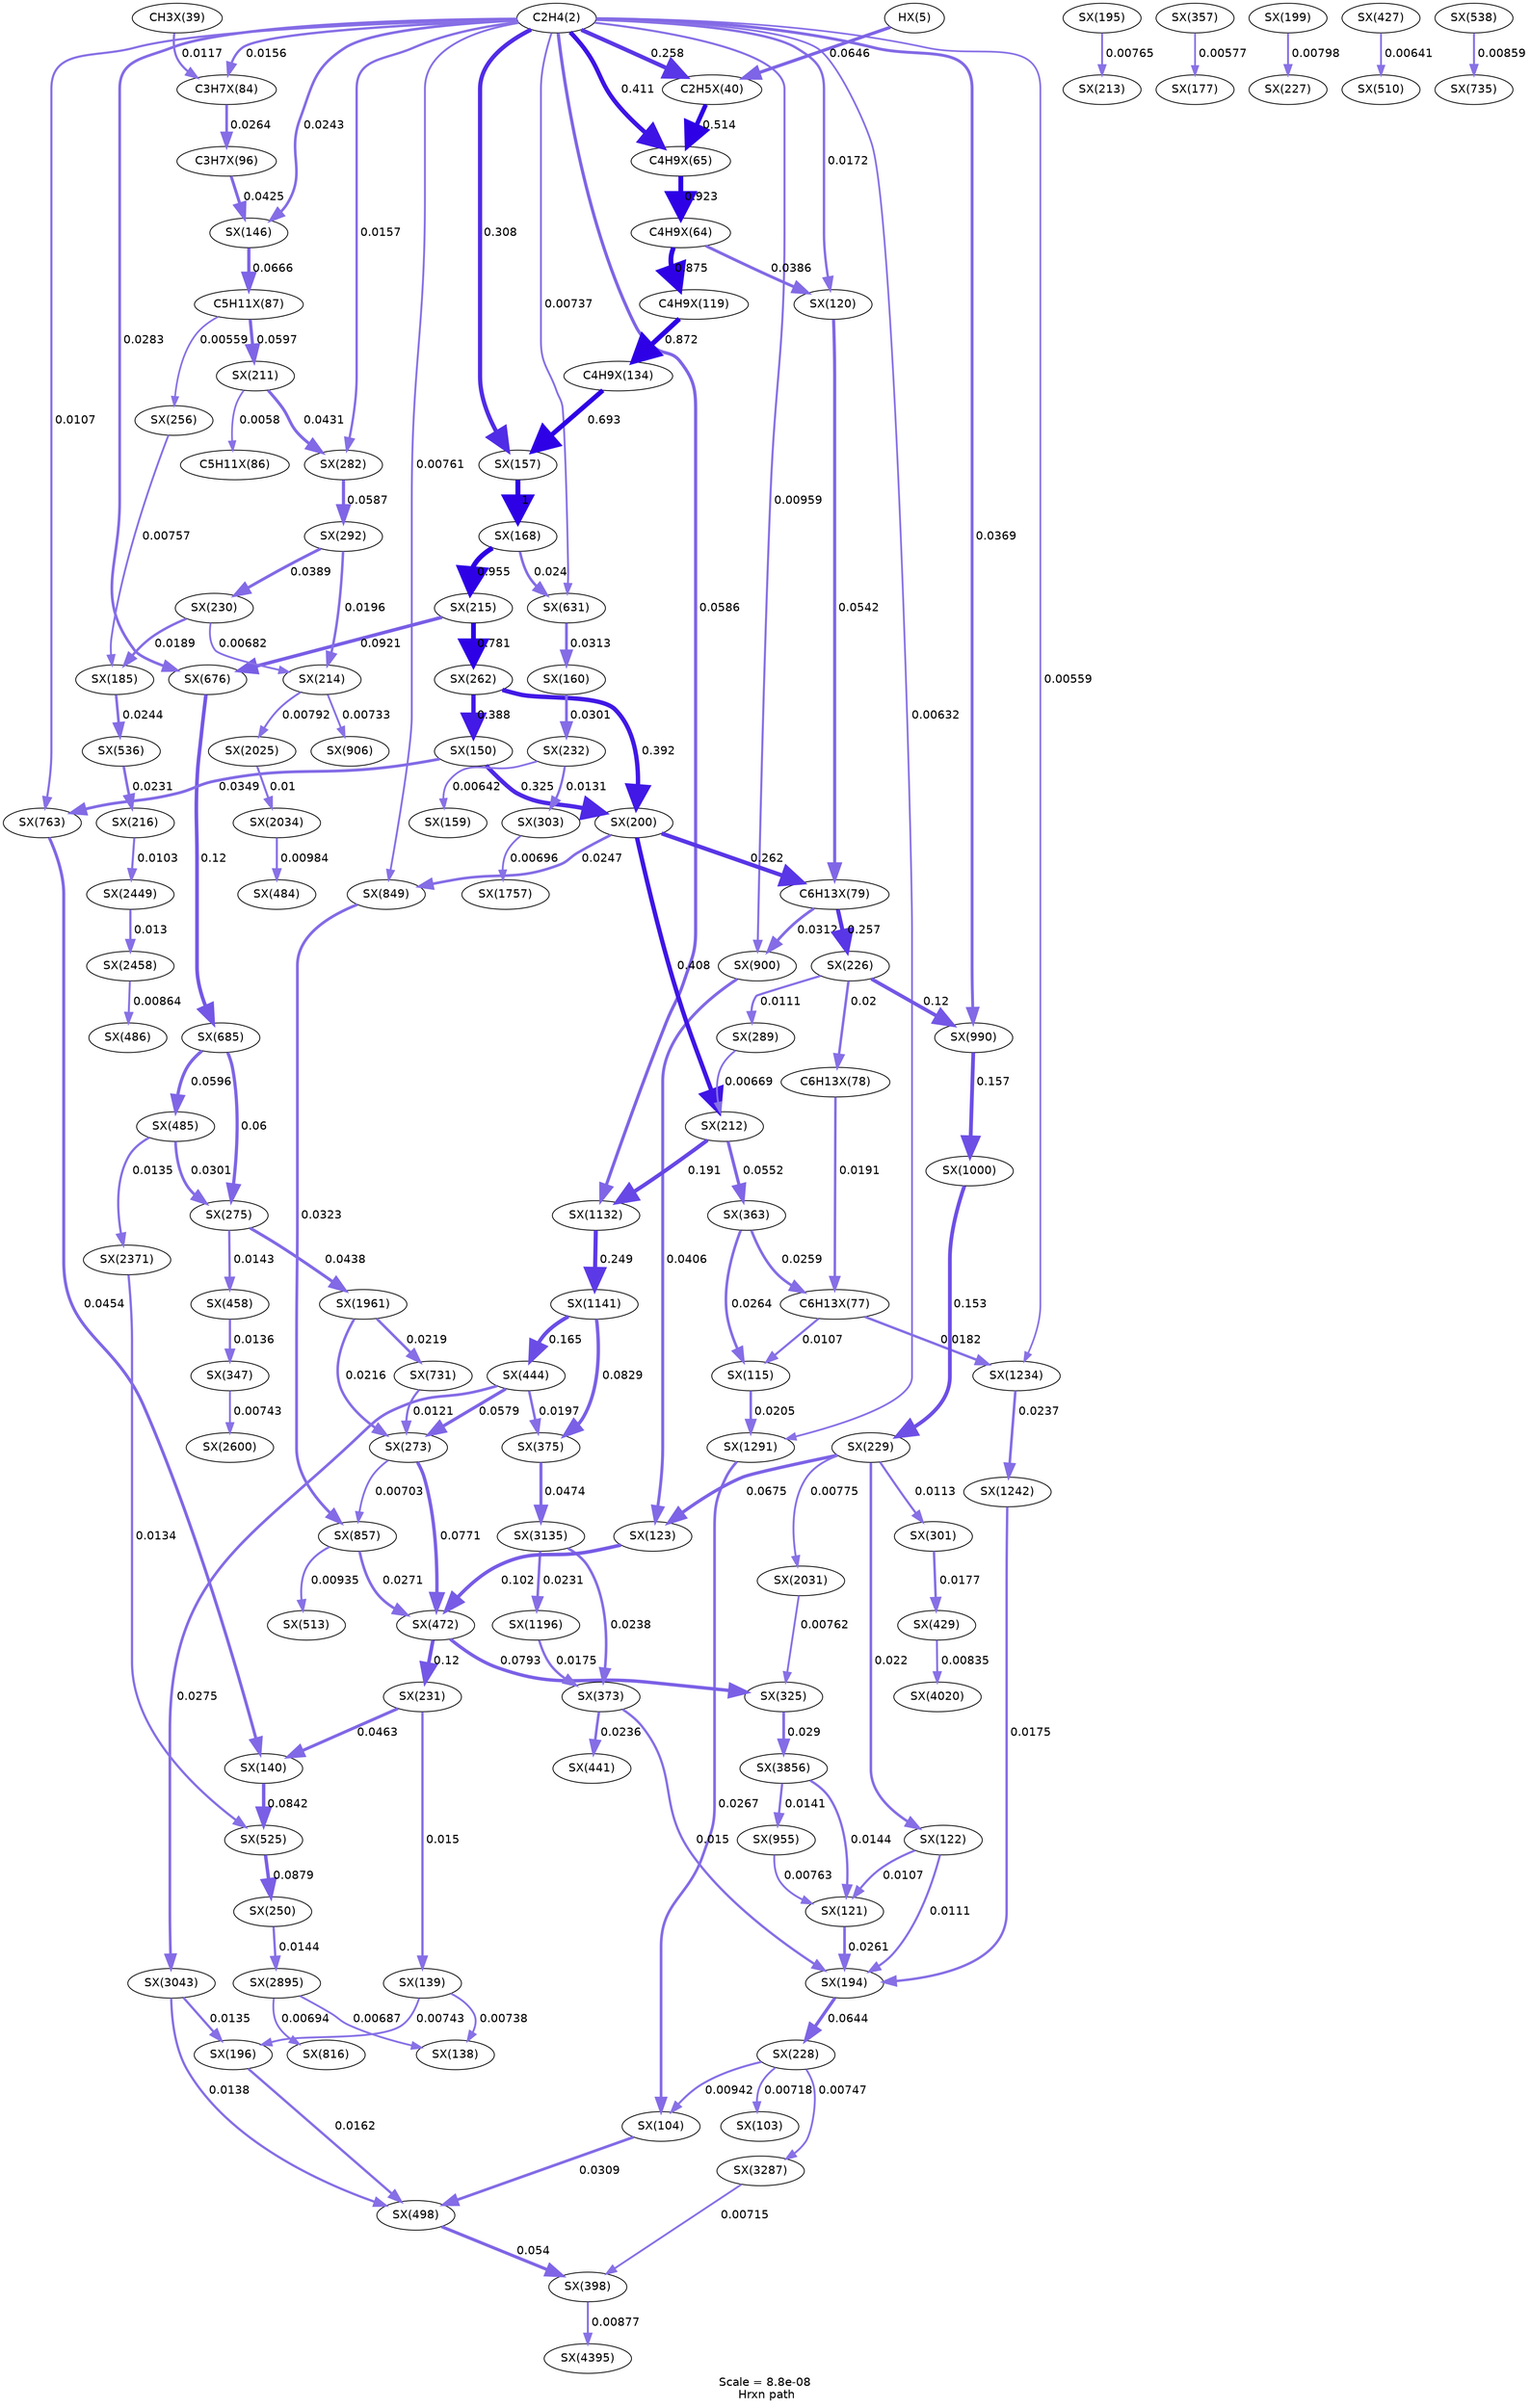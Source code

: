 digraph reaction_paths {
center=1;
s5 -> s12[fontname="Helvetica", style="setlinewidth(4.98)", arrowsize=2.49, color="0.7, 0.758, 0.9"
, label=" 0.258"];
s5 -> s14[fontname="Helvetica", style="setlinewidth(5.33)", arrowsize=2.66, color="0.7, 0.911, 0.9"
, label=" 0.411"];
s5 -> s22[fontname="Helvetica", style="setlinewidth(2.86)", arrowsize=1.43, color="0.7, 0.516, 0.9"
, label=" 0.0156"];
s5 -> s60[fontname="Helvetica", style="setlinewidth(3.19)", arrowsize=1.6, color="0.7, 0.524, 0.9"
, label=" 0.0243"];
s5 -> s67[fontname="Helvetica", style="setlinewidth(5.11)", arrowsize=2.56, color="0.7, 0.808, 0.9"
, label=" 0.308"];
s5 -> s47[fontname="Helvetica", style="setlinewidth(2.93)", arrowsize=1.47, color="0.7, 0.517, 0.9"
, label=" 0.0172"];
s5 -> s125[fontname="Helvetica", style="setlinewidth(2.86)", arrowsize=1.43, color="0.7, 0.516, 0.9"
, label=" 0.0157"];
s5 -> s215[fontname="Helvetica", style="setlinewidth(3.86)", arrowsize=1.93, color="0.7, 0.559, 0.9"
, label=" 0.0586"];
s5 -> s202[fontname="Helvetica", style="setlinewidth(2.49)", arrowsize=1.25, color="0.7, 0.51, 0.9"
, label=" 0.00959"];
s5 -> s199[fontname="Helvetica", style="setlinewidth(2.32)", arrowsize=1.16, color="0.7, 0.508, 0.9"
, label=" 0.00761"];
s5 -> s193[fontname="Helvetica", style="setlinewidth(2.58)", arrowsize=1.29, color="0.7, 0.511, 0.9"
, label=" 0.0107"];
s5 -> s225[fontname="Helvetica", style="setlinewidth(2.18)", arrowsize=1.09, color="0.7, 0.506, 0.9"
, label=" 0.00632"];
s5 -> s223[fontname="Helvetica", style="setlinewidth(2.08)", arrowsize=1.04, color="0.7, 0.506, 0.9"
, label=" 0.00559"];
s5 -> s208[fontname="Helvetica", style="setlinewidth(3.51)", arrowsize=1.75, color="0.7, 0.537, 0.9"
, label=" 0.0369"];
s5 -> s186[fontname="Helvetica", style="setlinewidth(3.31)", arrowsize=1.65, color="0.7, 0.528, 0.9"
, label=" 0.0283"];
s5 -> s184[fontname="Helvetica", style="setlinewidth(2.29)", arrowsize=1.15, color="0.7, 0.507, 0.9"
, label=" 0.00737"];
s9 -> s12[fontname="Helvetica", style="setlinewidth(3.93)", arrowsize=1.97, color="0.7, 0.565, 0.9"
, label=" 0.0646"];
s12 -> s14[fontname="Helvetica", style="setlinewidth(5.5)", arrowsize=2.75, color="0.7, 1.01, 0.9"
, label=" 0.514"];
s11 -> s22[fontname="Helvetica", style="setlinewidth(2.64)", arrowsize=1.32, color="0.7, 0.512, 0.9"
, label=" 0.0117"];
s14 -> s13[fontname="Helvetica", style="setlinewidth(5.94)", arrowsize=2.97, color="0.7, 1.42, 0.9"
, label=" 0.923"];
s13 -> s46[fontname="Helvetica", style="setlinewidth(5.9)", arrowsize=2.95, color="0.7, 1.38, 0.9"
, label=" 0.875"];
s13 -> s47[fontname="Helvetica", style="setlinewidth(3.54)", arrowsize=1.77, color="0.7, 0.539, 0.9"
, label=" 0.0386"];
s46 -> s54[fontname="Helvetica", style="setlinewidth(5.9)", arrowsize=2.95, color="0.7, 1.37, 0.9"
, label=" 0.872"];
s54 -> s67[fontname="Helvetica", style="setlinewidth(5.72)", arrowsize=2.86, color="0.7, 1.19, 0.9"
, label=" 0.693"];
s22 -> s30[fontname="Helvetica", style="setlinewidth(3.25)", arrowsize=1.63, color="0.7, 0.526, 0.9"
, label=" 0.0264"];
s30 -> s60[fontname="Helvetica", style="setlinewidth(3.62)", arrowsize=1.81, color="0.7, 0.543, 0.9"
, label=" 0.0425"];
s60 -> s25[fontname="Helvetica", style="setlinewidth(3.96)", arrowsize=1.98, color="0.7, 0.567, 0.9"
, label=" 0.0666"];
s25 -> s93[fontname="Helvetica", style="setlinewidth(3.87)", arrowsize=1.94, color="0.7, 0.56, 0.9"
, label=" 0.0597"];
s25 -> s116[fontname="Helvetica", style="setlinewidth(2.08)", arrowsize=1.04, color="0.7, 0.506, 0.9"
, label=" 0.00559"];
s93 -> s24[fontname="Helvetica", style="setlinewidth(2.11)", arrowsize=1.06, color="0.7, 0.506, 0.9"
, label=" 0.0058"];
s93 -> s125[fontname="Helvetica", style="setlinewidth(3.63)", arrowsize=1.81, color="0.7, 0.543, 0.9"
, label=" 0.0431"];
s67 -> s74[fontname="Helvetica", style="setlinewidth(6)", arrowsize=3, color="0.7, 1.5, 0.9"
, label=" 1"];
s74 -> s97[fontname="Helvetica", style="setlinewidth(5.97)", arrowsize=2.98, color="0.7, 1.45, 0.9"
, label=" 0.955"];
s74 -> s184[fontname="Helvetica", style="setlinewidth(3.18)", arrowsize=1.59, color="0.7, 0.524, 0.9"
, label=" 0.024"];
s97 -> s120[fontname="Helvetica", style="setlinewidth(5.81)", arrowsize=2.91, color="0.7, 1.28, 0.9"
, label=" 0.781"];
s97 -> s186[fontname="Helvetica", style="setlinewidth(4.2)", arrowsize=2.1, color="0.7, 0.592, 0.9"
, label=" 0.0921"];
s120 -> s64[fontname="Helvetica", style="setlinewidth(5.29)", arrowsize=2.64, color="0.7, 0.888, 0.9"
, label=" 0.388"];
s120 -> s88[fontname="Helvetica", style="setlinewidth(5.29)", arrowsize=2.65, color="0.7, 0.892, 0.9"
, label=" 0.392"];
s64 -> s88[fontname="Helvetica", style="setlinewidth(5.15)", arrowsize=2.58, color="0.7, 0.825, 0.9"
, label=" 0.325"];
s64 -> s193[fontname="Helvetica", style="setlinewidth(3.47)", arrowsize=1.73, color="0.7, 0.535, 0.9"
, label=" 0.0349"];
s88 -> s20[fontname="Helvetica", style="setlinewidth(4.99)", arrowsize=2.5, color="0.7, 0.762, 0.9"
, label=" 0.262"];
s88 -> s94[fontname="Helvetica", style="setlinewidth(5.32)", arrowsize=2.66, color="0.7, 0.908, 0.9"
, label=" 0.408"];
s88 -> s199[fontname="Helvetica", style="setlinewidth(3.21)", arrowsize=1.6, color="0.7, 0.525, 0.9"
, label=" 0.0247"];
s47 -> s20[fontname="Helvetica", style="setlinewidth(3.8)", arrowsize=1.9, color="0.7, 0.554, 0.9"
, label=" 0.0542"];
s20 -> s105[fontname="Helvetica", style="setlinewidth(4.98)", arrowsize=2.49, color="0.7, 0.757, 0.9"
, label=" 0.257"];
s20 -> s202[fontname="Helvetica", style="setlinewidth(3.38)", arrowsize=1.69, color="0.7, 0.531, 0.9"
, label=" 0.0312"];
s105 -> s19[fontname="Helvetica", style="setlinewidth(3.05)", arrowsize=1.52, color="0.7, 0.52, 0.9"
, label=" 0.02"];
s105 -> s126[fontname="Helvetica", style="setlinewidth(2.6)", arrowsize=1.3, color="0.7, 0.511, 0.9"
, label=" 0.0111"];
s105 -> s208[fontname="Helvetica", style="setlinewidth(4.4)", arrowsize=2.2, color="0.7, 0.62, 0.9"
, label=" 0.12"];
s19 -> s18[fontname="Helvetica", style="setlinewidth(3.01)", arrowsize=1.51, color="0.7, 0.519, 0.9"
, label=" 0.0191"];
s126 -> s94[fontname="Helvetica", style="setlinewidth(2.22)", arrowsize=1.11, color="0.7, 0.507, 0.9"
, label=" 0.00669"];
s94 -> s145[fontname="Helvetica", style="setlinewidth(3.81)", arrowsize=1.91, color="0.7, 0.555, 0.9"
, label=" 0.0552"];
s94 -> s215[fontname="Helvetica", style="setlinewidth(4.75)", arrowsize=2.37, color="0.7, 0.691, 0.9"
, label=" 0.191"];
s145 -> s18[fontname="Helvetica", style="setlinewidth(3.24)", arrowsize=1.62, color="0.7, 0.526, 0.9"
, label=" 0.0259"];
s145 -> s43[fontname="Helvetica", style="setlinewidth(3.26)", arrowsize=1.63, color="0.7, 0.526, 0.9"
, label=" 0.0264"];
s18 -> s43[fontname="Helvetica", style="setlinewidth(2.58)", arrowsize=1.29, color="0.7, 0.511, 0.9"
, label=" 0.0107"];
s18 -> s223[fontname="Helvetica", style="setlinewidth(2.97)", arrowsize=1.49, color="0.7, 0.518, 0.9"
, label=" 0.0182"];
s43 -> s225[fontname="Helvetica", style="setlinewidth(3.07)", arrowsize=1.53, color="0.7, 0.521, 0.9"
, label=" 0.0205"];
s125 -> s128[fontname="Helvetica", style="setlinewidth(3.86)", arrowsize=1.93, color="0.7, 0.559, 0.9"
, label=" 0.0587"];
s128 -> s109[fontname="Helvetica", style="setlinewidth(3.55)", arrowsize=1.77, color="0.7, 0.539, 0.9"
, label=" 0.0389"];
s128 -> s96[fontname="Helvetica", style="setlinewidth(3.03)", arrowsize=1.52, color="0.7, 0.52, 0.9"
, label=" 0.0196"];
s109 -> s80[fontname="Helvetica", style="setlinewidth(3)", arrowsize=1.5, color="0.7, 0.519, 0.9"
, label=" 0.0189"];
s109 -> s96[fontname="Helvetica", style="setlinewidth(2.23)", arrowsize=1.12, color="0.7, 0.507, 0.9"
, label=" 0.00682"];
s116 -> s80[fontname="Helvetica", style="setlinewidth(2.31)", arrowsize=1.16, color="0.7, 0.508, 0.9"
, label=" 0.00757"];
s80 -> s176[fontname="Helvetica", style="setlinewidth(3.2)", arrowsize=1.6, color="0.7, 0.524, 0.9"
, label=" 0.0244"];
s96 -> s203[fontname="Helvetica", style="setlinewidth(2.29)", arrowsize=1.14, color="0.7, 0.507, 0.9"
, label=" 0.00733"];
s96 -> s239[fontname="Helvetica", style="setlinewidth(2.35)", arrowsize=1.17, color="0.7, 0.508, 0.9"
, label=" 0.00792"];
s176 -> s98[fontname="Helvetica", style="setlinewidth(3.15)", arrowsize=1.58, color="0.7, 0.523, 0.9"
, label=" 0.0231"];
s98 -> s249[fontname="Helvetica", style="setlinewidth(2.54)", arrowsize=1.27, color="0.7, 0.51, 0.9"
, label=" 0.0103"];
s84 -> s95[fontname="Helvetica", style="setlinewidth(2.32)", arrowsize=1.16, color="0.7, 0.508, 0.9"
, label=" 0.00765"];
s143 -> s77[fontname="Helvetica", style="setlinewidth(2.11)", arrowsize=1.05, color="0.7, 0.506, 0.9"
, label=" 0.00577"];
s87 -> s106[fontname="Helvetica", style="setlinewidth(2.35)", arrowsize=1.18, color="0.7, 0.508, 0.9"
, label=" 0.00798"];
s215 -> s219[fontname="Helvetica", style="setlinewidth(4.95)", arrowsize=2.48, color="0.7, 0.749, 0.9"
, label=" 0.249"];
s219 -> s162[fontname="Helvetica", style="setlinewidth(4.64)", arrowsize=2.32, color="0.7, 0.665, 0.9"
, label=" 0.165"];
s219 -> s150[fontname="Helvetica", style="setlinewidth(4.12)", arrowsize=2.06, color="0.7, 0.583, 0.9"
, label=" 0.0829"];
s162 -> s256[fontname="Helvetica", style="setlinewidth(3.29)", arrowsize=1.64, color="0.7, 0.528, 0.9"
, label=" 0.0275"];
s162 -> s122[fontname="Helvetica", style="setlinewidth(3.85)", arrowsize=1.92, color="0.7, 0.558, 0.9"
, label=" 0.0579"];
s162 -> s150[fontname="Helvetica", style="setlinewidth(3.04)", arrowsize=1.52, color="0.7, 0.52, 0.9"
, label=" 0.0197"];
s256 -> s85[fontname="Helvetica", style="setlinewidth(2.75)", arrowsize=1.38, color="0.7, 0.514, 0.9"
, label=" 0.0135"];
s256 -> s171[fontname="Helvetica", style="setlinewidth(2.76)", arrowsize=1.38, color="0.7, 0.514, 0.9"
, label=" 0.0138"];
s191 -> s122[fontname="Helvetica", style="setlinewidth(2.67)", arrowsize=1.33, color="0.7, 0.512, 0.9"
, label=" 0.0121"];
s238 -> s122[fontname="Helvetica", style="setlinewidth(3.11)", arrowsize=1.55, color="0.7, 0.522, 0.9"
, label=" 0.0216"];
s122 -> s200[fontname="Helvetica", style="setlinewidth(2.26)", arrowsize=1.13, color="0.7, 0.507, 0.9"
, label=" 0.00703"];
s122 -> s166[fontname="Helvetica", style="setlinewidth(4.07)", arrowsize=2.03, color="0.7, 0.577, 0.9"
, label=" 0.0771"];
s150 -> s259[fontname="Helvetica", style="setlinewidth(3.7)", arrowsize=1.85, color="0.7, 0.547, 0.9"
, label=" 0.0474"];
s259 -> s149[fontname="Helvetica", style="setlinewidth(3.18)", arrowsize=1.59, color="0.7, 0.524, 0.9"
, label=" 0.0238"];
s259 -> s221[fontname="Helvetica", style="setlinewidth(3.15)", arrowsize=1.58, color="0.7, 0.523, 0.9"
, label=" 0.0231"];
s238 -> s191[fontname="Helvetica", style="setlinewidth(3.12)", arrowsize=1.56, color="0.7, 0.522, 0.9"
, label=" 0.0219"];
s123 -> s238[fontname="Helvetica", style="setlinewidth(3.64)", arrowsize=1.82, color="0.7, 0.544, 0.9"
, label=" 0.0438"];
s200 -> s166[fontname="Helvetica", style="setlinewidth(3.27)", arrowsize=1.64, color="0.7, 0.527, 0.9"
, label=" 0.0271"];
s199 -> s200[fontname="Helvetica", style="setlinewidth(3.41)", arrowsize=1.7, color="0.7, 0.532, 0.9"
, label=" 0.0323"];
s200 -> s174[fontname="Helvetica", style="setlinewidth(2.47)", arrowsize=1.24, color="0.7, 0.509, 0.9"
, label=" 0.00935"];
s50 -> s166[fontname="Helvetica", style="setlinewidth(4.28)", arrowsize=2.14, color="0.7, 0.602, 0.9"
, label=" 0.102"];
s166 -> s110[fontname="Helvetica", style="setlinewidth(4.4)", arrowsize=2.2, color="0.7, 0.62, 0.9"
, label=" 0.12"];
s166 -> s135[fontname="Helvetica", style="setlinewidth(4.09)", arrowsize=2.04, color="0.7, 0.579, 0.9"
, label=" 0.0793"];
s202 -> s50[fontname="Helvetica", style="setlinewidth(3.58)", arrowsize=1.79, color="0.7, 0.541, 0.9"
, label=" 0.0406"];
s108 -> s50[fontname="Helvetica", style="setlinewidth(3.96)", arrowsize=1.98, color="0.7, 0.567, 0.9"
, label=" 0.0675"];
s110 -> s58[fontname="Helvetica", style="setlinewidth(2.83)", arrowsize=1.42, color="0.7, 0.515, 0.9"
, label=" 0.015"];
s110 -> s59[fontname="Helvetica", style="setlinewidth(3.68)", arrowsize=1.84, color="0.7, 0.546, 0.9"
, label=" 0.0463"];
s58 -> s57[fontname="Helvetica", style="setlinewidth(2.29)", arrowsize=1.15, color="0.7, 0.507, 0.9"
, label=" 0.00738"];
s58 -> s85[fontname="Helvetica", style="setlinewidth(2.3)", arrowsize=1.15, color="0.7, 0.507, 0.9"
, label=" 0.00743"];
s193 -> s59[fontname="Helvetica", style="setlinewidth(3.67)", arrowsize=1.83, color="0.7, 0.545, 0.9"
, label=" 0.0454"];
s59 -> s175[fontname="Helvetica", style="setlinewidth(4.13)", arrowsize=2.07, color="0.7, 0.584, 0.9"
, label=" 0.0842"];
s135 -> s262[fontname="Helvetica", style="setlinewidth(3.33)", arrowsize=1.66, color="0.7, 0.529, 0.9"
, label=" 0.029"];
s240 -> s135[fontname="Helvetica", style="setlinewidth(2.32)", arrowsize=1.16, color="0.7, 0.508, 0.9"
, label=" 0.00762"];
s262 -> s48[fontname="Helvetica", style="setlinewidth(2.8)", arrowsize=1.4, color="0.7, 0.514, 0.9"
, label=" 0.0144"];
s262 -> s207[fontname="Helvetica", style="setlinewidth(2.78)", arrowsize=1.39, color="0.7, 0.514, 0.9"
, label=" 0.0141"];
s108 -> s240[fontname="Helvetica", style="setlinewidth(2.33)", arrowsize=1.17, color="0.7, 0.508, 0.9"
, label=" 0.00775"];
s175 -> s115[fontname="Helvetica", style="setlinewidth(4.16)", arrowsize=2.08, color="0.7, 0.588, 0.9"
, label=" 0.0879"];
s247 -> s175[fontname="Helvetica", style="setlinewidth(2.75)", arrowsize=1.37, color="0.7, 0.513, 0.9"
, label=" 0.0134"];
s115 -> s254[fontname="Helvetica", style="setlinewidth(2.8)", arrowsize=1.4, color="0.7, 0.514, 0.9"
, label=" 0.0144"];
s254 -> s57[fontname="Helvetica", style="setlinewidth(2.24)", arrowsize=1.12, color="0.7, 0.507, 0.9"
, label=" 0.00687"];
s254 -> s198[fontname="Helvetica", style="setlinewidth(2.25)", arrowsize=1.12, color="0.7, 0.507, 0.9"
, label=" 0.00694"];
s169 -> s247[fontname="Helvetica", style="setlinewidth(2.75)", arrowsize=1.37, color="0.7, 0.513, 0.9"
, label=" 0.0135"];
s141 -> s253[fontname="Helvetica", style="setlinewidth(2.3)", arrowsize=1.15, color="0.7, 0.507, 0.9"
, label=" 0.00743"];
s111 -> s69[fontname="Helvetica", style="setlinewidth(2.19)", arrowsize=1.09, color="0.7, 0.506, 0.9"
, label=" 0.00642"];
s108 -> s49[fontname="Helvetica", style="setlinewidth(3.12)", arrowsize=1.56, color="0.7, 0.522, 0.9"
, label=" 0.022"];
s108 -> s129[fontname="Helvetica", style="setlinewidth(2.62)", arrowsize=1.31, color="0.7, 0.511, 0.9"
, label=" 0.0113"];
s210 -> s108[fontname="Helvetica", style="setlinewidth(4.58)", arrowsize=2.29, color="0.7, 0.653, 0.9"
, label=" 0.153"];
s49 -> s83[fontname="Helvetica", style="setlinewidth(2.6)", arrowsize=1.3, color="0.7, 0.511, 0.9"
, label=" 0.0111"];
s49 -> s48[fontname="Helvetica", style="setlinewidth(2.57)", arrowsize=1.29, color="0.7, 0.511, 0.9"
, label=" 0.0107"];
s129 -> s160[fontname="Helvetica", style="setlinewidth(2.96)", arrowsize=1.48, color="0.7, 0.518, 0.9"
, label=" 0.0177"];
s208 -> s210[fontname="Helvetica", style="setlinewidth(4.6)", arrowsize=2.3, color="0.7, 0.657, 0.9"
, label=" 0.157"];
s160 -> s263[fontname="Helvetica", style="setlinewidth(2.39)", arrowsize=1.19, color="0.7, 0.508, 0.9"
, label=" 0.00835"];
s130 -> s234[fontname="Helvetica", style="setlinewidth(2.25)", arrowsize=1.12, color="0.7, 0.507, 0.9"
, label=" 0.00696"];
s85 -> s171[fontname="Helvetica", style="setlinewidth(2.89)", arrowsize=1.44, color="0.7, 0.516, 0.9"
, label=" 0.0162"];
s37 -> s171[fontname="Helvetica", style="setlinewidth(3.37)", arrowsize=1.69, color="0.7, 0.531, 0.9"
, label=" 0.0309"];
s171 -> s156[fontname="Helvetica", style="setlinewidth(3.8)", arrowsize=1.9, color="0.7, 0.554, 0.9"
, label=" 0.054"];
s225 -> s37[fontname="Helvetica", style="setlinewidth(3.27)", arrowsize=1.63, color="0.7, 0.527, 0.9"
, label=" 0.0267"];
s107 -> s37[fontname="Helvetica", style="setlinewidth(2.48)", arrowsize=1.24, color="0.7, 0.509, 0.9"
, label=" 0.00942"];
s156 -> s265[fontname="Helvetica", style="setlinewidth(2.42)", arrowsize=1.21, color="0.7, 0.509, 0.9"
, label=" 0.00877"];
s260 -> s156[fontname="Helvetica", style="setlinewidth(2.27)", arrowsize=1.14, color="0.7, 0.507, 0.9"
, label=" 0.00715"];
s107 -> s260[fontname="Helvetica", style="setlinewidth(2.3)", arrowsize=1.15, color="0.7, 0.507, 0.9"
, label=" 0.00747"];
s107 -> s36[fontname="Helvetica", style="setlinewidth(2.27)", arrowsize=1.14, color="0.7, 0.507, 0.9"
, label=" 0.00718"];
s83 -> s107[fontname="Helvetica", style="setlinewidth(3.93)", arrowsize=1.96, color="0.7, 0.564, 0.9"
, label=" 0.0644"];
s48 -> s83[fontname="Helvetica", style="setlinewidth(3.25)", arrowsize=1.62, color="0.7, 0.526, 0.9"
, label=" 0.0261"];
s149 -> s83[fontname="Helvetica", style="setlinewidth(2.83)", arrowsize=1.41, color="0.7, 0.515, 0.9"
, label=" 0.015"];
s224 -> s83[fontname="Helvetica", style="setlinewidth(2.94)", arrowsize=1.47, color="0.7, 0.517, 0.9"
, label=" 0.0175"];
s207 -> s48[fontname="Helvetica", style="setlinewidth(2.32)", arrowsize=1.16, color="0.7, 0.508, 0.9"
, label=" 0.00763"];
s221 -> s149[fontname="Helvetica", style="setlinewidth(2.95)", arrowsize=1.47, color="0.7, 0.517, 0.9"
, label=" 0.0175"];
s149 -> s161[fontname="Helvetica", style="setlinewidth(3.17)", arrowsize=1.59, color="0.7, 0.524, 0.9"
, label=" 0.0236"];
s223 -> s224[fontname="Helvetica", style="setlinewidth(3.18)", arrowsize=1.59, color="0.7, 0.524, 0.9"
, label=" 0.0237"];
s159 -> s173[fontname="Helvetica", style="setlinewidth(2.19)", arrowsize=1.09, color="0.7, 0.506, 0.9"
, label=" 0.00641"];
s169 -> s123[fontname="Helvetica", style="setlinewidth(3.36)", arrowsize=1.68, color="0.7, 0.53, 0.9"
, label=" 0.0301"];
s188 -> s123[fontname="Helvetica", style="setlinewidth(3.88)", arrowsize=1.94, color="0.7, 0.56, 0.9"
, label=" 0.06"];
s123 -> s164[fontname="Helvetica", style="setlinewidth(2.79)", arrowsize=1.4, color="0.7, 0.514, 0.9"
, label=" 0.0143"];
s188 -> s169[fontname="Helvetica", style="setlinewidth(3.87)", arrowsize=1.94, color="0.7, 0.56, 0.9"
, label=" 0.0596"];
s186 -> s188[fontname="Helvetica", style="setlinewidth(4.4)", arrowsize=2.2, color="0.7, 0.62, 0.9"
, label=" 0.12"];
s164 -> s141[fontname="Helvetica", style="setlinewidth(2.75)", arrowsize=1.38, color="0.7, 0.514, 0.9"
, label=" 0.0136"];
s184 -> s70[fontname="Helvetica", style="setlinewidth(3.38)", arrowsize=1.69, color="0.7, 0.531, 0.9"
, label=" 0.0313"];
s70 -> s111[fontname="Helvetica", style="setlinewidth(3.36)", arrowsize=1.68, color="0.7, 0.53, 0.9"
, label=" 0.0301"];
s111 -> s130[fontname="Helvetica", style="setlinewidth(2.73)", arrowsize=1.36, color="0.7, 0.513, 0.9"
, label=" 0.0131"];
s249 -> s251[fontname="Helvetica", style="setlinewidth(2.72)", arrowsize=1.36, color="0.7, 0.513, 0.9"
, label=" 0.013"];
s251 -> s170[fontname="Helvetica", style="setlinewidth(2.41)", arrowsize=1.21, color="0.7, 0.509, 0.9"
, label=" 0.00864"];
s177 -> s192[fontname="Helvetica", style="setlinewidth(2.41)", arrowsize=1.2, color="0.7, 0.509, 0.9"
, label=" 0.00859"];
s241 -> s168[fontname="Helvetica", style="setlinewidth(2.51)", arrowsize=1.26, color="0.7, 0.51, 0.9"
, label=" 0.00984"];
s239 -> s241[fontname="Helvetica", style="setlinewidth(2.53)", arrowsize=1.26, color="0.7, 0.51, 0.9"
, label=" 0.01"];
s5 [ fontname="Helvetica", label="C2H4(2)"];
s9 [ fontname="Helvetica", label="HX(5)"];
s11 [ fontname="Helvetica", label="CH3X(39)"];
s12 [ fontname="Helvetica", label="C2H5X(40)"];
s13 [ fontname="Helvetica", label="C4H9X(64)"];
s14 [ fontname="Helvetica", label="C4H9X(65)"];
s18 [ fontname="Helvetica", label="C6H13X(77)"];
s19 [ fontname="Helvetica", label="C6H13X(78)"];
s20 [ fontname="Helvetica", label="C6H13X(79)"];
s22 [ fontname="Helvetica", label="C3H7X(84)"];
s24 [ fontname="Helvetica", label="C5H11X(86)"];
s25 [ fontname="Helvetica", label="C5H11X(87)"];
s30 [ fontname="Helvetica", label="C3H7X(96)"];
s36 [ fontname="Helvetica", label="SX(103)"];
s37 [ fontname="Helvetica", label="SX(104)"];
s43 [ fontname="Helvetica", label="SX(115)"];
s46 [ fontname="Helvetica", label="C4H9X(119)"];
s47 [ fontname="Helvetica", label="SX(120)"];
s48 [ fontname="Helvetica", label="SX(121)"];
s49 [ fontname="Helvetica", label="SX(122)"];
s50 [ fontname="Helvetica", label="SX(123)"];
s54 [ fontname="Helvetica", label="C4H9X(134)"];
s57 [ fontname="Helvetica", label="SX(138)"];
s58 [ fontname="Helvetica", label="SX(139)"];
s59 [ fontname="Helvetica", label="SX(140)"];
s60 [ fontname="Helvetica", label="SX(146)"];
s64 [ fontname="Helvetica", label="SX(150)"];
s67 [ fontname="Helvetica", label="SX(157)"];
s69 [ fontname="Helvetica", label="SX(159)"];
s70 [ fontname="Helvetica", label="SX(160)"];
s74 [ fontname="Helvetica", label="SX(168)"];
s77 [ fontname="Helvetica", label="SX(177)"];
s80 [ fontname="Helvetica", label="SX(185)"];
s83 [ fontname="Helvetica", label="SX(194)"];
s84 [ fontname="Helvetica", label="SX(195)"];
s85 [ fontname="Helvetica", label="SX(196)"];
s87 [ fontname="Helvetica", label="SX(199)"];
s88 [ fontname="Helvetica", label="SX(200)"];
s93 [ fontname="Helvetica", label="SX(211)"];
s94 [ fontname="Helvetica", label="SX(212)"];
s95 [ fontname="Helvetica", label="SX(213)"];
s96 [ fontname="Helvetica", label="SX(214)"];
s97 [ fontname="Helvetica", label="SX(215)"];
s98 [ fontname="Helvetica", label="SX(216)"];
s105 [ fontname="Helvetica", label="SX(226)"];
s106 [ fontname="Helvetica", label="SX(227)"];
s107 [ fontname="Helvetica", label="SX(228)"];
s108 [ fontname="Helvetica", label="SX(229)"];
s109 [ fontname="Helvetica", label="SX(230)"];
s110 [ fontname="Helvetica", label="SX(231)"];
s111 [ fontname="Helvetica", label="SX(232)"];
s115 [ fontname="Helvetica", label="SX(250)"];
s116 [ fontname="Helvetica", label="SX(256)"];
s120 [ fontname="Helvetica", label="SX(262)"];
s122 [ fontname="Helvetica", label="SX(273)"];
s123 [ fontname="Helvetica", label="SX(275)"];
s125 [ fontname="Helvetica", label="SX(282)"];
s126 [ fontname="Helvetica", label="SX(289)"];
s128 [ fontname="Helvetica", label="SX(292)"];
s129 [ fontname="Helvetica", label="SX(301)"];
s130 [ fontname="Helvetica", label="SX(303)"];
s135 [ fontname="Helvetica", label="SX(325)"];
s141 [ fontname="Helvetica", label="SX(347)"];
s143 [ fontname="Helvetica", label="SX(357)"];
s145 [ fontname="Helvetica", label="SX(363)"];
s149 [ fontname="Helvetica", label="SX(373)"];
s150 [ fontname="Helvetica", label="SX(375)"];
s156 [ fontname="Helvetica", label="SX(398)"];
s159 [ fontname="Helvetica", label="SX(427)"];
s160 [ fontname="Helvetica", label="SX(429)"];
s161 [ fontname="Helvetica", label="SX(441)"];
s162 [ fontname="Helvetica", label="SX(444)"];
s164 [ fontname="Helvetica", label="SX(458)"];
s166 [ fontname="Helvetica", label="SX(472)"];
s168 [ fontname="Helvetica", label="SX(484)"];
s169 [ fontname="Helvetica", label="SX(485)"];
s170 [ fontname="Helvetica", label="SX(486)"];
s171 [ fontname="Helvetica", label="SX(498)"];
s173 [ fontname="Helvetica", label="SX(510)"];
s174 [ fontname="Helvetica", label="SX(513)"];
s175 [ fontname="Helvetica", label="SX(525)"];
s176 [ fontname="Helvetica", label="SX(536)"];
s177 [ fontname="Helvetica", label="SX(538)"];
s184 [ fontname="Helvetica", label="SX(631)"];
s186 [ fontname="Helvetica", label="SX(676)"];
s188 [ fontname="Helvetica", label="SX(685)"];
s191 [ fontname="Helvetica", label="SX(731)"];
s192 [ fontname="Helvetica", label="SX(735)"];
s193 [ fontname="Helvetica", label="SX(763)"];
s198 [ fontname="Helvetica", label="SX(816)"];
s199 [ fontname="Helvetica", label="SX(849)"];
s200 [ fontname="Helvetica", label="SX(857)"];
s202 [ fontname="Helvetica", label="SX(900)"];
s203 [ fontname="Helvetica", label="SX(906)"];
s207 [ fontname="Helvetica", label="SX(955)"];
s208 [ fontname="Helvetica", label="SX(990)"];
s210 [ fontname="Helvetica", label="SX(1000)"];
s215 [ fontname="Helvetica", label="SX(1132)"];
s219 [ fontname="Helvetica", label="SX(1141)"];
s221 [ fontname="Helvetica", label="SX(1196)"];
s223 [ fontname="Helvetica", label="SX(1234)"];
s224 [ fontname="Helvetica", label="SX(1242)"];
s225 [ fontname="Helvetica", label="SX(1291)"];
s234 [ fontname="Helvetica", label="SX(1757)"];
s238 [ fontname="Helvetica", label="SX(1961)"];
s239 [ fontname="Helvetica", label="SX(2025)"];
s240 [ fontname="Helvetica", label="SX(2031)"];
s241 [ fontname="Helvetica", label="SX(2034)"];
s247 [ fontname="Helvetica", label="SX(2371)"];
s249 [ fontname="Helvetica", label="SX(2449)"];
s251 [ fontname="Helvetica", label="SX(2458)"];
s253 [ fontname="Helvetica", label="SX(2600)"];
s254 [ fontname="Helvetica", label="SX(2895)"];
s256 [ fontname="Helvetica", label="SX(3043)"];
s259 [ fontname="Helvetica", label="SX(3135)"];
s260 [ fontname="Helvetica", label="SX(3287)"];
s262 [ fontname="Helvetica", label="SX(3856)"];
s263 [ fontname="Helvetica", label="SX(4020)"];
s265 [ fontname="Helvetica", label="SX(4395)"];
 label = "Scale = 8.8e-08\l Hrxn path";
 fontname = "Helvetica";
}
